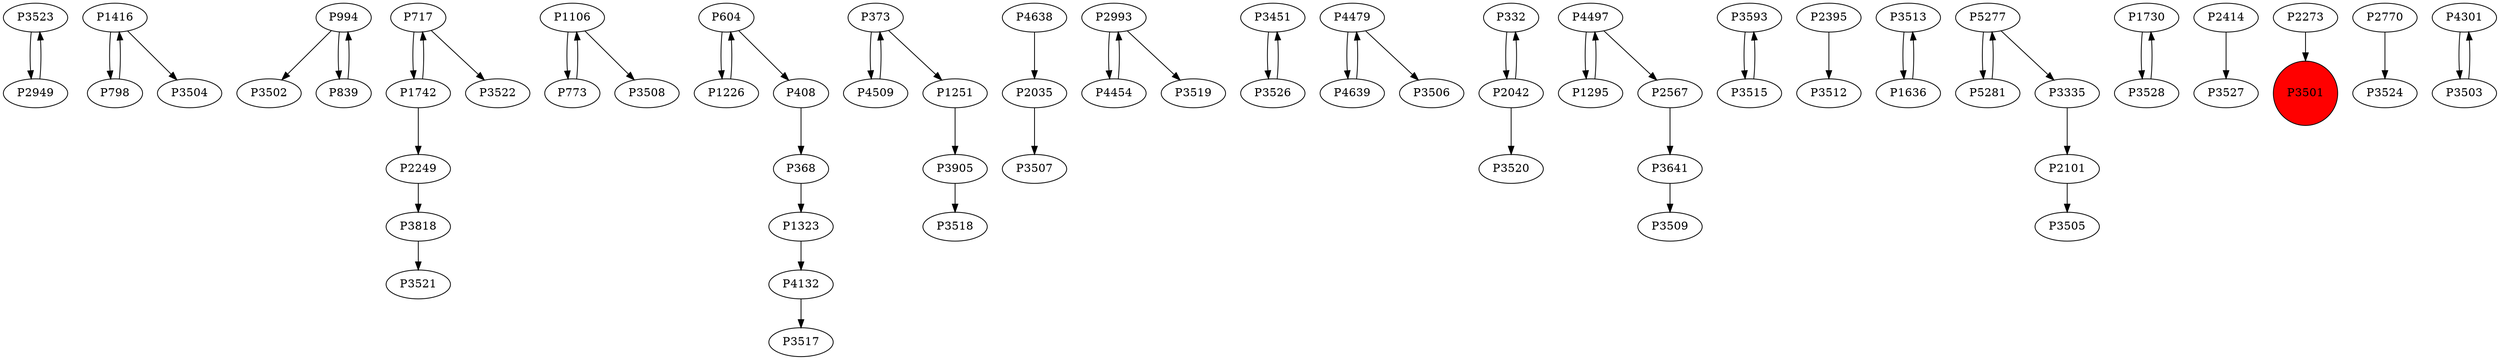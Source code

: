 digraph {
	P3523 -> P2949
	P1416 -> P798
	P994 -> P3502
	P717 -> P1742
	P1106 -> P773
	P2249 -> P3818
	P604 -> P1226
	P373 -> P4509
	P1323 -> P4132
	P2035 -> P3507
	P994 -> P839
	P2993 -> P4454
	P3905 -> P3518
	P3451 -> P3526
	P4132 -> P3517
	P2949 -> P3523
	P4479 -> P4639
	P4509 -> P373
	P1226 -> P604
	P408 -> P368
	P332 -> P2042
	P368 -> P1323
	P4497 -> P1295
	P1106 -> P3508
	P798 -> P1416
	P3593 -> P3515
	P1742 -> P717
	P1295 -> P4497
	P4639 -> P4479
	P2395 -> P3512
	P3513 -> P1636
	P3641 -> P3509
	P1251 -> P3905
	P1636 -> P3513
	P5277 -> P5281
	P717 -> P3522
	P773 -> P1106
	P1730 -> P3528
	P2567 -> P3641
	P373 -> P1251
	P1742 -> P2249
	P3335 -> P2101
	P2414 -> P3527
	P4454 -> P2993
	P2273 -> P3501
	P4479 -> P3506
	P2770 -> P3524
	P3528 -> P1730
	P604 -> P408
	P5281 -> P5277
	P4638 -> P2035
	P4301 -> P3503
	P2101 -> P3505
	P839 -> P994
	P3818 -> P3521
	P3515 -> P3593
	P3526 -> P3451
	P5277 -> P3335
	P2042 -> P332
	P1416 -> P3504
	P3503 -> P4301
	P2042 -> P3520
	P2993 -> P3519
	P4497 -> P2567
	P3501 [shape=circle]
	P3501 [style=filled]
	P3501 [fillcolor=red]
}